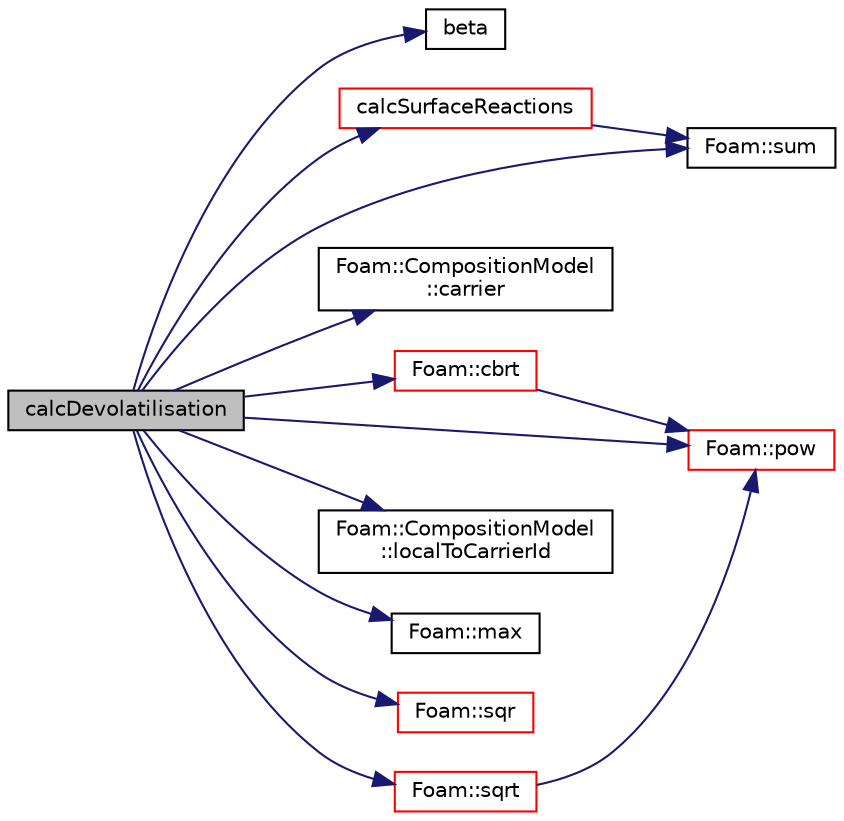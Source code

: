 digraph "calcDevolatilisation"
{
  bgcolor="transparent";
  edge [fontname="Helvetica",fontsize="10",labelfontname="Helvetica",labelfontsize="10"];
  node [fontname="Helvetica",fontsize="10",shape=record];
  rankdir="LR";
  Node71 [label="calcDevolatilisation",height=0.2,width=0.4,color="black", fillcolor="grey75", style="filled", fontcolor="black"];
  Node71 -> Node72 [color="midnightblue",fontsize="10",style="solid",fontname="Helvetica"];
  Node72 [label="beta",height=0.2,width=0.4,color="black",URL="$a41468.html#a7f7bcc92fa37329ef6b25b3a843cb8ba"];
  Node71 -> Node73 [color="midnightblue",fontsize="10",style="solid",fontname="Helvetica"];
  Node73 [label="calcSurfaceReactions",height=0.2,width=0.4,color="red",URL="$a25037.html#a484df2e53c5f1569c4c40f8e2c3f6f6e",tooltip="Calculate surface reactions. "];
  Node73 -> Node74 [color="midnightblue",fontsize="10",style="solid",fontname="Helvetica"];
  Node74 [label="Foam::sum",height=0.2,width=0.4,color="black",URL="$a21851.html#a3d8733143aad0e03b300186ab4bef137"];
  Node71 -> Node77 [color="midnightblue",fontsize="10",style="solid",fontname="Helvetica"];
  Node77 [label="Foam::CompositionModel\l::carrier",height=0.2,width=0.4,color="black",URL="$a24933.html#a7c13dc537b35b66e277b8dd37f321d20",tooltip="Return the carrier components (wrapper function) "];
  Node71 -> Node78 [color="midnightblue",fontsize="10",style="solid",fontname="Helvetica"];
  Node78 [label="Foam::cbrt",height=0.2,width=0.4,color="red",URL="$a21851.html#aca0b7feea326c0e1e9e04078a319d019"];
  Node78 -> Node83 [color="midnightblue",fontsize="10",style="solid",fontname="Helvetica"];
  Node83 [label="Foam::pow",height=0.2,width=0.4,color="red",URL="$a21851.html#a7500c8e9d27a442adc75e287de074c7c"];
  Node71 -> Node84 [color="midnightblue",fontsize="10",style="solid",fontname="Helvetica"];
  Node84 [label="Foam::CompositionModel\l::localToCarrierId",height=0.2,width=0.4,color="black",URL="$a24933.html#ab9a6249f82d35a2dbb968f48187e58b0",tooltip="Return carrier id of component given local id. "];
  Node71 -> Node85 [color="midnightblue",fontsize="10",style="solid",fontname="Helvetica"];
  Node85 [label="Foam::max",height=0.2,width=0.4,color="black",URL="$a21851.html#ac993e906cf2774ae77e666bc24e81733"];
  Node71 -> Node83 [color="midnightblue",fontsize="10",style="solid",fontname="Helvetica"];
  Node71 -> Node86 [color="midnightblue",fontsize="10",style="solid",fontname="Helvetica"];
  Node86 [label="Foam::sqr",height=0.2,width=0.4,color="red",URL="$a21851.html#a277dc11c581d53826ab5090b08f3b17b"];
  Node71 -> Node87 [color="midnightblue",fontsize="10",style="solid",fontname="Helvetica"];
  Node87 [label="Foam::sqrt",height=0.2,width=0.4,color="red",URL="$a21851.html#a8616bd62eebf2342a80222fecb1bda71"];
  Node87 -> Node83 [color="midnightblue",fontsize="10",style="solid",fontname="Helvetica"];
  Node71 -> Node74 [color="midnightblue",fontsize="10",style="solid",fontname="Helvetica"];
}
